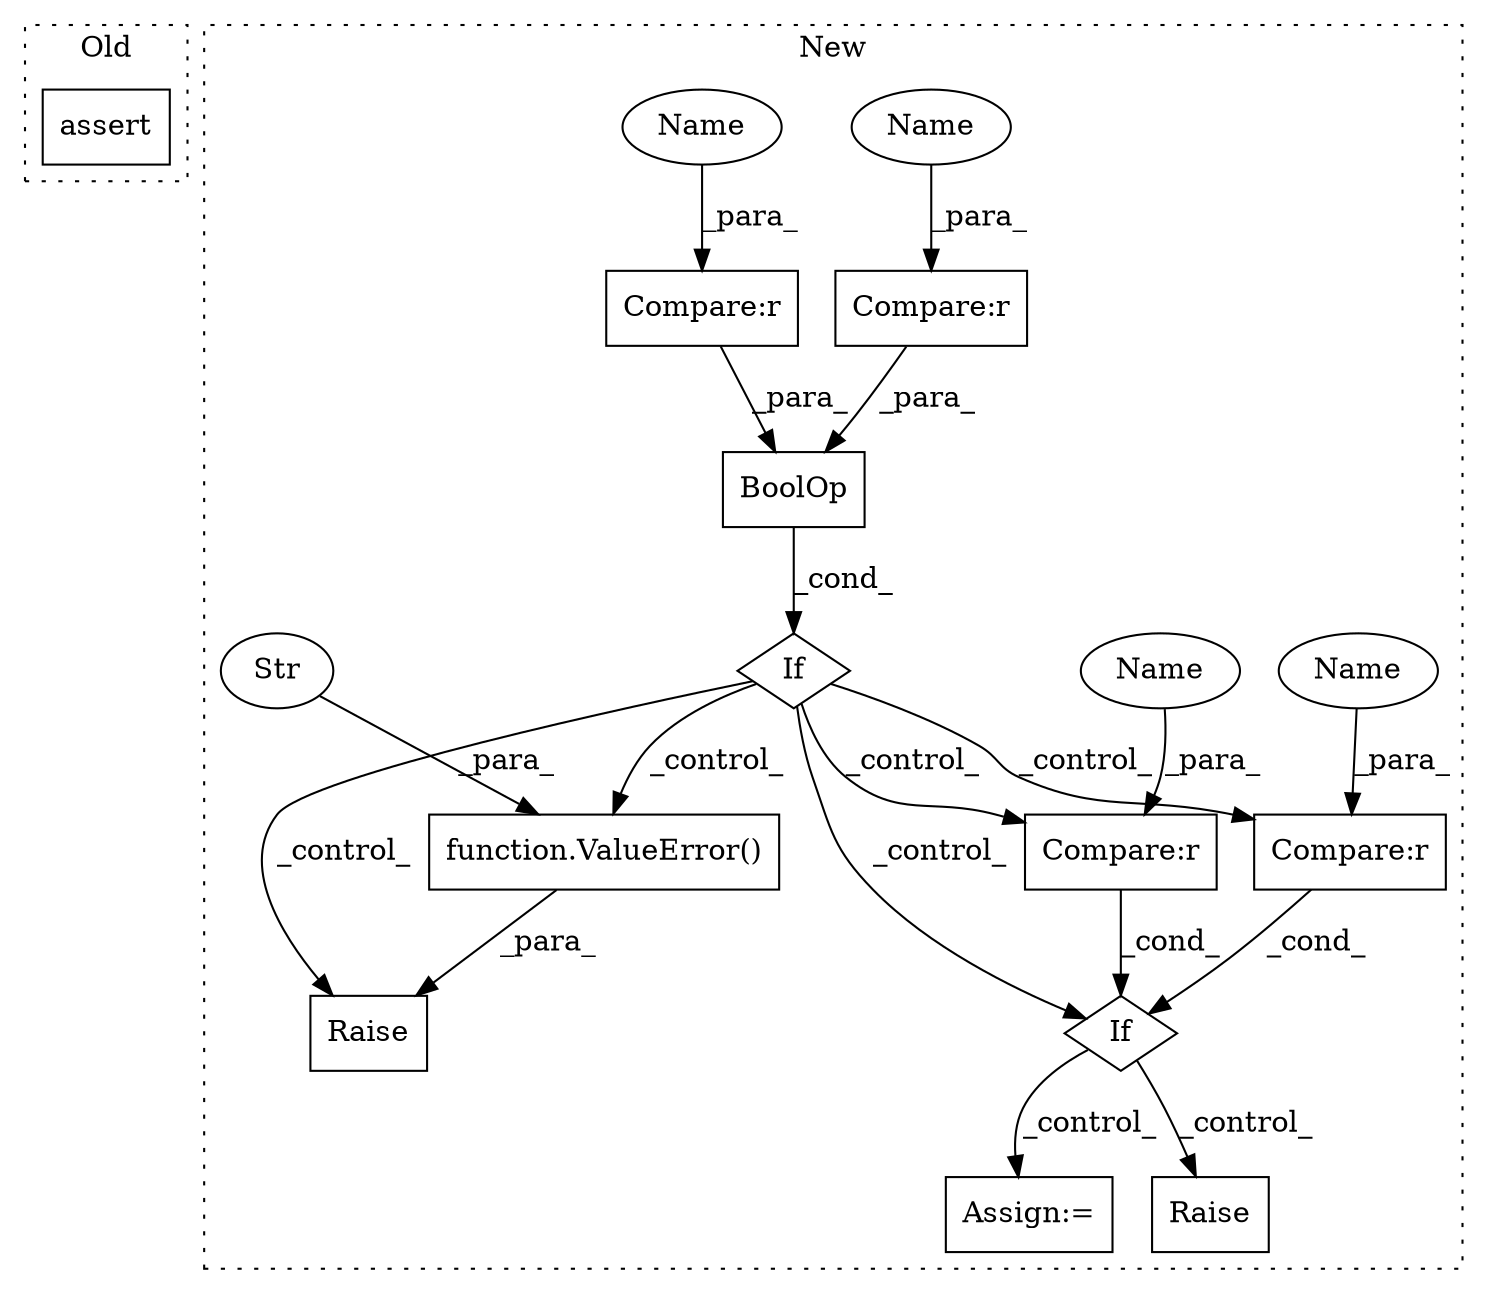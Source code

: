 digraph G {
subgraph cluster0 {
1 [label="assert" a="65" s="1753" l="7" shape="box"];
label = "Old";
style="dotted";
}
subgraph cluster1 {
2 [label="BoolOp" a="72" s="4780" l="60" shape="box"];
3 [label="If" a="96" s="4777" l="3" shape="diamond"];
4 [label="Compare:r" a="40" s="4780" l="27" shape="box"];
5 [label="Compare:r" a="40" s="4812" l="28" shape="box"];
6 [label="Assign:=" a="68" s="6999" l="3" shape="box"];
7 [label="Raise" a="91" s="5140" l="6" shape="box"];
8 [label="function.ValueError()" a="75" s="5146,5368" l="33,1" shape="box"];
9 [label="Str" a="66" s="5179" l="189" shape="ellipse"];
10 [label="If" a="96" s="5752" l="3" shape="diamond"];
11 [label="Compare:r" a="40" s="5755" l="23" shape="box"];
12 [label="Raise" a="91" s="5822" l="6" shape="box"];
13 [label="Compare:r" a="40" s="5783" l="24" shape="box"];
14 [label="Name" a="87" s="5774" l="4" shape="ellipse"];
15 [label="Name" a="87" s="4803" l="4" shape="ellipse"];
16 [label="Name" a="87" s="5803" l="4" shape="ellipse"];
17 [label="Name" a="87" s="4836" l="4" shape="ellipse"];
label = "New";
style="dotted";
}
2 -> 3 [label="_cond_"];
3 -> 13 [label="_control_"];
3 -> 10 [label="_control_"];
3 -> 11 [label="_control_"];
3 -> 8 [label="_control_"];
3 -> 7 [label="_control_"];
4 -> 2 [label="_para_"];
5 -> 2 [label="_para_"];
8 -> 7 [label="_para_"];
9 -> 8 [label="_para_"];
10 -> 6 [label="_control_"];
10 -> 12 [label="_control_"];
11 -> 10 [label="_cond_"];
13 -> 10 [label="_cond_"];
14 -> 11 [label="_para_"];
15 -> 4 [label="_para_"];
16 -> 13 [label="_para_"];
17 -> 5 [label="_para_"];
}